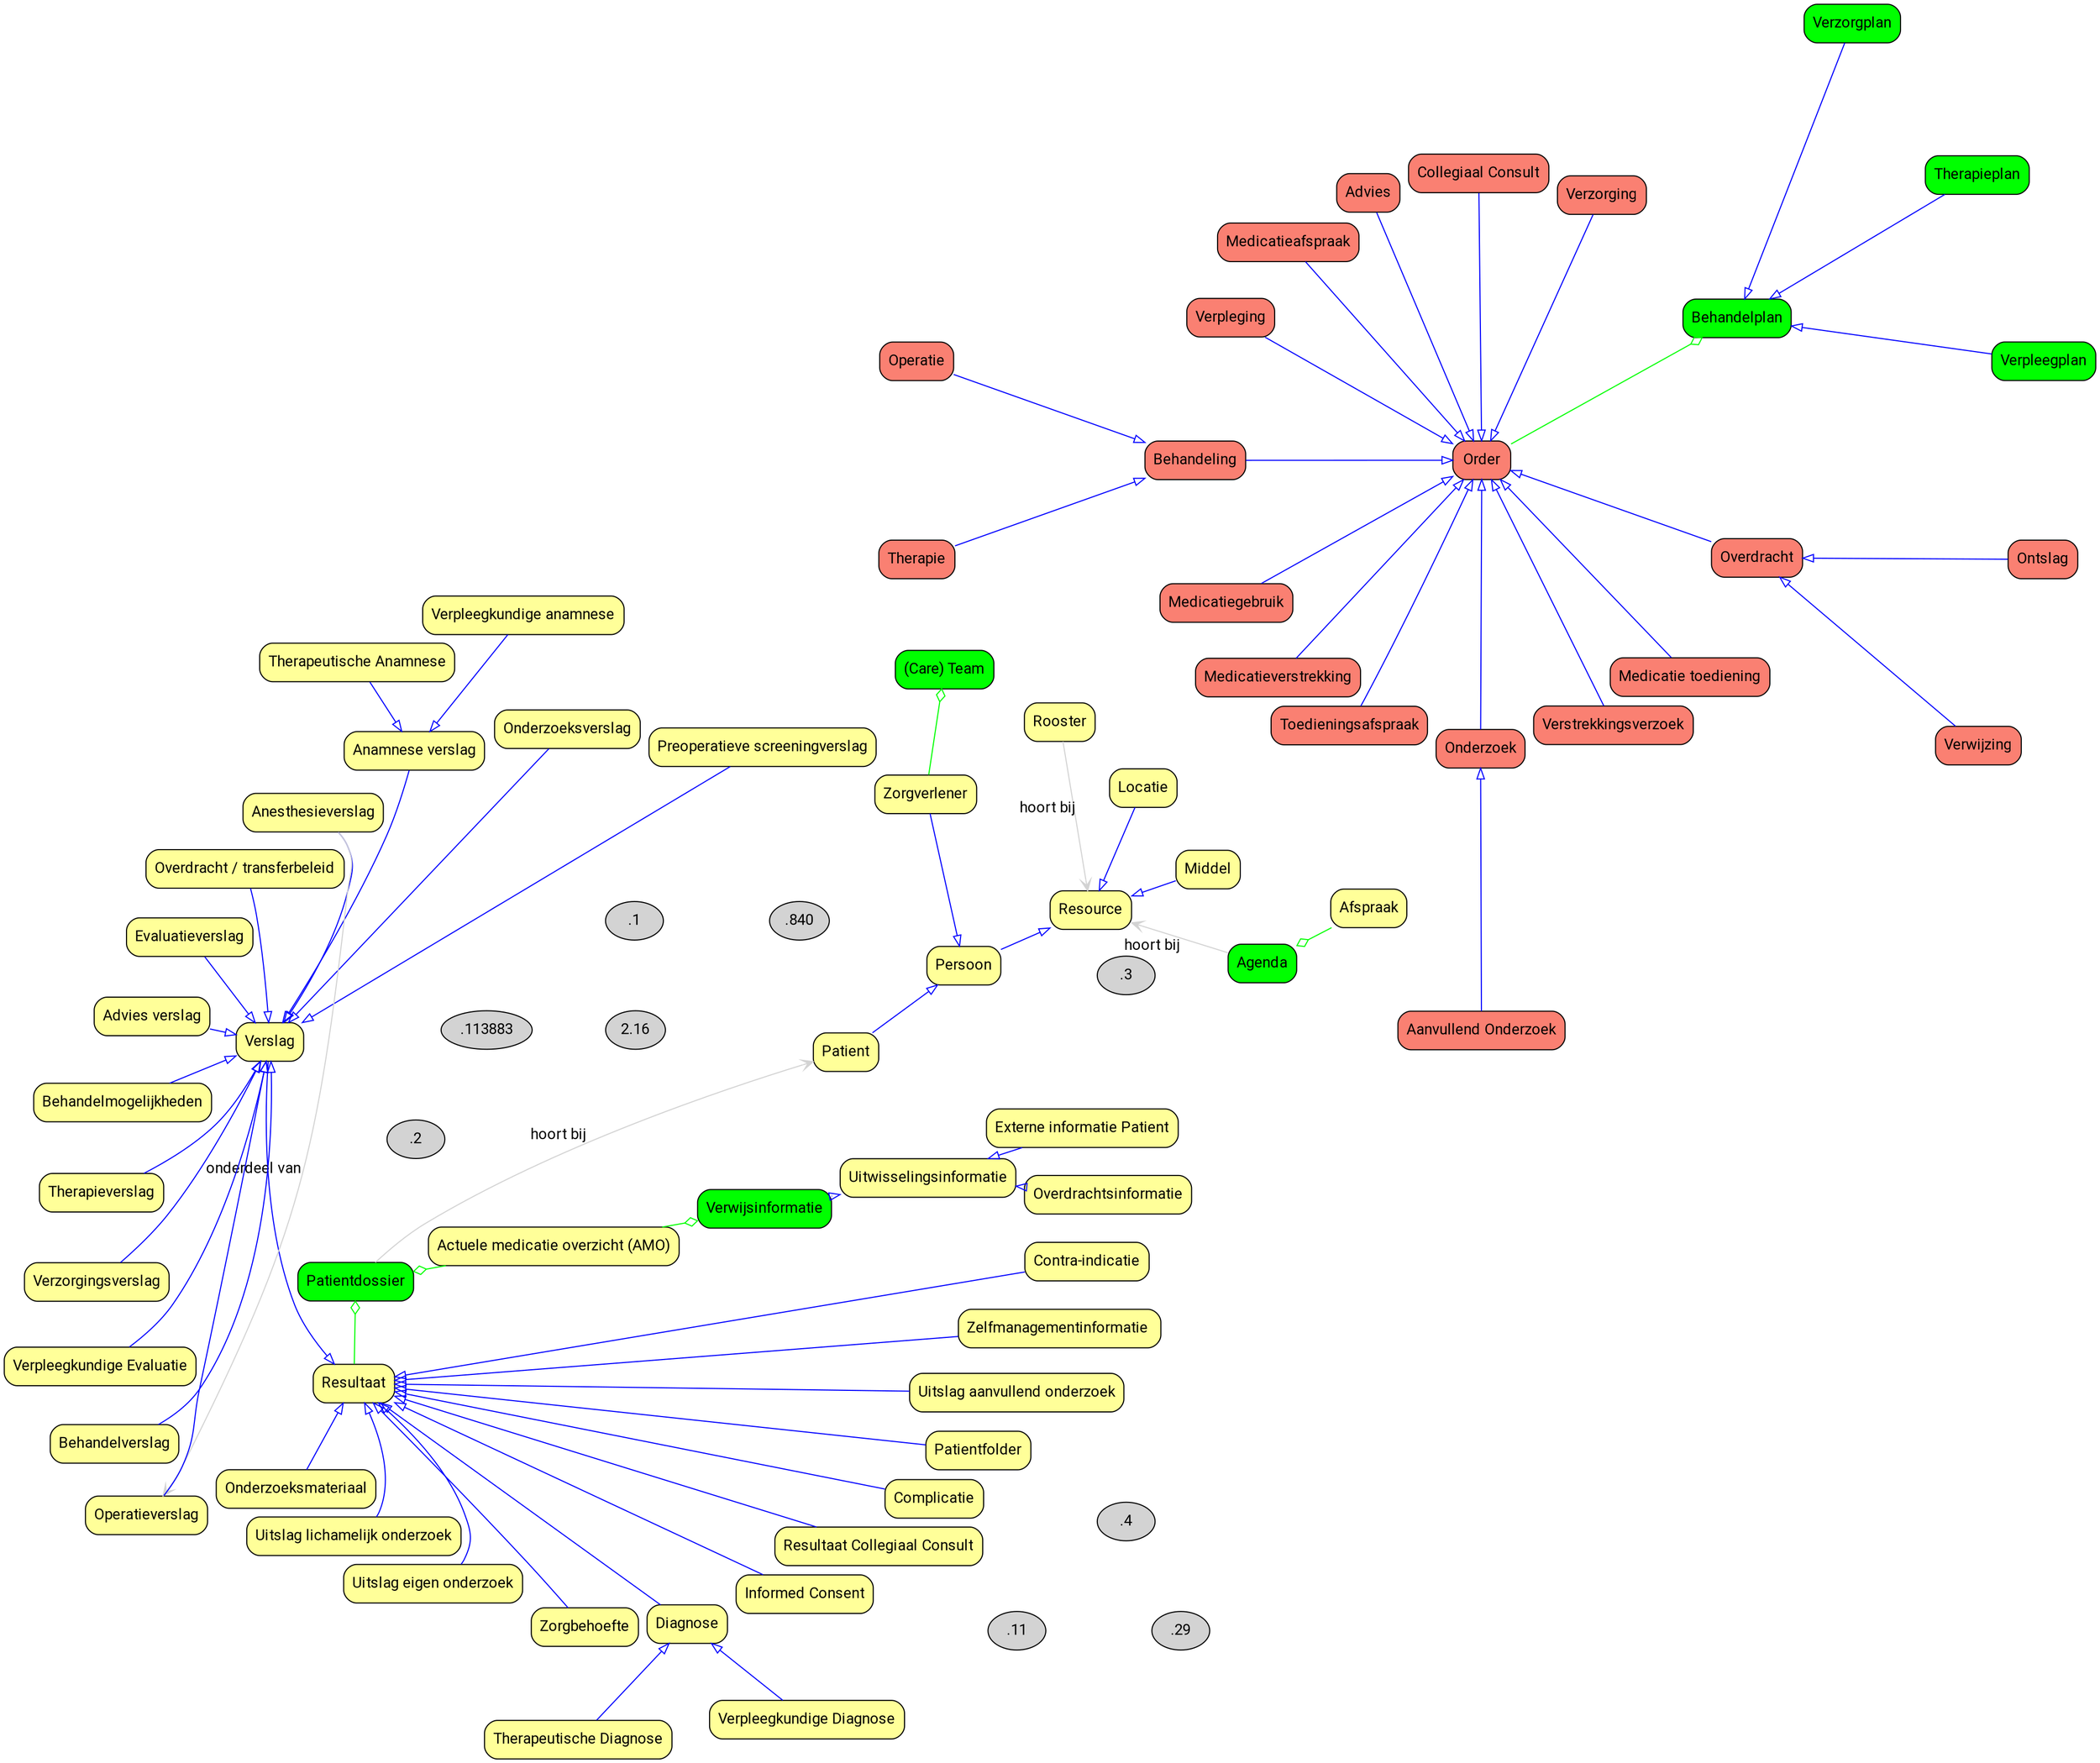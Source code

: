 
digraph{
layout=twopi;
graph [splines=true];
node [style="rounded,filled" fontname="Roboto"];
edge [fontname="Roboto" nodesep="1"];
overlap=false;
2526 [shape=rect fontcolor=black fillcolor=green label="Agenda" tooltip="Gaat over afspraken van precies 1 resource.&#10;Een groups agenda is een aggregatie van meerdere agenda's.&#10;&#10;<b>@MZ:</b>&#10;Elke plannen BA update het (betreffende) agenda en voegt een afspraak toe aan de agenda of planning.&#10;Een volledig geplande behandelplan heeft dus een planning (agenda) en de beschikbaarheid zit in regels staan ook in de roosters.&#10;&#10;Een behandelplan bevat meerdere behandelingen/onderzoeken die stuk voor stuk aangevraagd en gepland moeten worden (inclusief middelen). "];
				1710 [shape=rect fillcolor="#ffff99" label="Middel" tooltip="Spullen, goederen, apparaat "];
				1714 [shape=rect fontcolor=black fillcolor=salmon label="Operatie" tooltip="Informatie over de uit te voeren operatie (o.a. omschrijving, type, operateur, vereiste opname, vereiste conditie van pati?nt bijv. nuchter ja/nee, benodigde bloedproducten etc.) synoniem: ingreep "];
				1715 [shape=rect fillcolor="#ffff99" label="Preoperatieve screeningverslag" tooltip="Weergave van bevindingen uit preoperatieve screening. "];
				1718 [shape=rect fontcolor=black fillcolor=salmon label="Verzorging" tooltip=" "];
				1723 [shape=rect fillcolor="#ffff99" label="Verslag" tooltip=" "];
				1759 [shape=rect fillcolor="#ffff99" label="Onderzoeksmateriaal" tooltip="Materiaal is het resultaat van een biopt of bloedafname.&#10;&#10;Alle van het menselijk lichaam of van embryo (afgescheiden) cellen/bestanddelen, zoals een haar, weefsel, bloed, sputum, urine, etc. waarop aanvullend onderzoek kan worden verricht (t.b.v. diagnostiek en behandeling).&#10;&#10;Resultaat kan van alles zijn:&#10;<ul>&#10;<li>uitslag -&gt; verslag</li>&#10;<li>materiaal</li>&#10;</ul>&#10;&#10;Uit (onderzoeks)materiaal kunnen metingen worden gedaan die ruwe uitslagen geven (labuitslagen) of interpretaties / observaties (kleur e.d.)&#10;&#10;Verslag en Diagnose zijn interpretatie / beoordeling van ruwe observaties / uitslagen.&#10;&#10;Alias RDZ lichaamsmateriaal of materiaalgegevens.&#10;&#10;<b>Onderzoeksmateriaal is generieke versie van materiaal nodig voor onderzoek, dus kan lichaamsmateriaal(biopt, bloed) zijn, maar ook (rontgen)foto's.</b> "];
				1766 [shape=rect fillcolor="#ffff99" label="Resultaat" tooltip="Resultaat van een activiteit.&#10;Health Record Entries "];
				1779 [shape=rect fillcolor="#ffff99" label="Onderzoeksverslag" tooltip="Met elkaar samenhangende tekst en/of data en/of beelden bestaande uit een combinatie van aanvraaggegevens, beschrijving van het onderzoeksproces, ruwe onderzoeksgegevens en beoordeling van deze gegevens met bijbehorende motivatie. "];
				1809 [shape=rect fillcolor="#ffff99" label="Actuele medicatie overzicht (AMO)" tooltip="Een actuele lijst/momentopname van het medicatiegebruik door een patient.&#10;Er zijn verschillende typen te onderscheiden:&#10;? Medicatie anamnese &#10;? Opnamemedicatie&#10;? Ontslagmedicatie&#10;&#10;Aggregatie van iig:&#10;? Medicatieafspraak&#10;? Toediningsafspraak&#10;? Medicatiegebruik&#10;? (Contra-indicaties) "];
				1811 [shape=rect fontcolor=black fillcolor=salmon label="Order" tooltip="Een order is synoniem voor een aanvraag van iets (een activiteit). "];
				1821 [shape=rect fillcolor="#ffff99" label="Uitslag lichamelijk onderzoek" tooltip="Resultaat van waarnemingen (=observaties) van bepaalde lichamelijke functies zoals ademhaling, bloeddruk, hartslag, temperatuur, vochtbalans, reflexen of andere aspecten van lichamelijk functioneren.&#10;Waarnemingen kunnen worden gedaan in het kader van lichamelijk onderzoek of als onderdeel van anamnese, behandelplan of verpleegplan.&#10;Een waarneming kan gedaan worden door een mens of door een apparaat.&#10; "];
				1826 [shape=rect fillcolor="#ffff99" label="Uitslag eigen onderzoek" tooltip=" "];
				1841 [shape=rect fontcolor=black fillcolor=salmon label="Collegiaal Consult" tooltip="Verzoek tot opinie of advies van een collega/zorgverlener inzake diagnose of behandeling en terugrapportage van bevindingen. "];
				1842 [shape=rect fontcolor=black fillcolor=salmon label="Aanvullend Onderzoek" tooltip="Bevat alle informatie mbt de aanvraag en planning van het onderzoek. Dus inclusief type onderzoek.&#10;Zie Onderzoek. "];
				1848 [shape=rect fillcolor="#ffff99" label="Anamnese verslag" tooltip="Vraaggesprek tussen zorgverlener en pati?nt (of zijn/haar omgeving) waarbij de zorgverlener gerichte vragen stelt n.a.v. de zorgvraag.&#10;Er zijn diverse soorten anamneses. Naast een algemene verpleegkundige anamnese die wordt afgenomen bij klinische opname heeft elk specialisme een eigen anamnese. Naast specifieke medische klachten gaat een anamnese ook in op de omgeving (familieanamnese), voorgeschiedenis, leefgewoonten (intoxicaties, voeding), medicatie.&#10;De invulling hiervan is deels specialisme-specifiek. "];
				2197 [shape=rect fillcolor="#ffff99" label="Anesthesieverslag" tooltip="Weergave van het toedienen van anesthesie en verdere verloop van een operatie.&#10;Anesthesie= opheffen van gevoeligheid voor pijn door toedienen van medicijn. "];
				1860 [shape=rect fillcolor="#ffff99" label="Zorgbehoefte" tooltip="De vastgestelde zorgbehoefte van de patient "];
				1914 [shape=rect fillcolor="#ffff99" label="Overdracht / transferbeleid" tooltip="Specifieke vorm van Medisch beleid. "];
				1915 [shape=rect fontcolor=black fillcolor=salmon label="Verwijzing" tooltip="Informatie over de verwijzing zelf. met daarin o.a. de reden van verwijzing en verzoek om in de behoefte aan zorg of hulp te voorzien. "];
				1924 [shape=rect fillcolor="#ffff99" label="Overdrachtsinformatie" tooltip="Een selectie van gegevens uit het dossier bestemd voor de overdracht van de patient "];
				1938 [shape=rect fillcolor="#ffff99" label="Uitwisselingsinformatie" tooltip="De informatie die uitgewisseld wordt.&#10;ID366 Overdrachtinformatie.&#10;&#10;Uitwisselingsinformatie is de abstracte basis van alle informatieobjecten die zouden kunnen worden uitgewisseld.&#10;- of - dit is een aggregatie van een setje&#10;- of - dit is het beschikbaar maken van informatie via een artsenprotaal&#10;&#10;Het is bedoeld als verstuurinformatie. Uitwisseling zegt je verstuurt iets en ontvangt iets terug.&#10;&#10;Renamen naar Informatiesetje... Uitwisseling moet eruit. "];
				1946 [shape=rect fontcolor=black fillcolor=green label="Verwijsinformatie" tooltip="Verwijsinformatie waarmee de zorgverlener een patient naar een andere zorgverlener in een andere organisatie verwijst   Dit kan in de vorm van een brief, document, bericht, etc. "];
				1948 [shape=rect fontcolor=black fillcolor=salmon label="Ontslag" tooltip="Beeindigen van zorgverlening. Van een ontslag wordt o.a. vastgelegd: datum, naam zorgverlener die ontslag verleent, type ontslag (naar thuissituatie, overplaatsing, verwijzing, overlijden). "];
				2182 [shape=rect fillcolor="#ffff99" label="Evaluatieverslag" tooltip="Gesprek met de pati?nt bij het be?indigen van zorgverlening, waarin informatie wordt verstrekt over nazorg en waarin de mening en ervaringen van de pati?nt aan bod kan komen over verleende zorg. "];
				1968 [shape=rect fontcolor=black fillcolor=green label="Behandelplan" tooltip="Het plan tot het verlichten of wegnemen van gezondheidsklachten en gebreken volgens een bepaalde methode of inzicht met een vooropgezet doel.&#10;De invulling hiervan is specialisme-specifiek, maar kan wel over meerdere disciplines en specialismen heen gaan.&#10;&#10;Inclusief behandeldoel, behandelinformatie en instructie, e.g. patient moet 12 uur van tevoren niet gegeten hebben.&#10;&#10;&#10; "];
				1960 [shape=rect fontcolor=black fillcolor=green label="Patientdossier" tooltip="Aan een patient gerelateerde kenmerken/eigenschappen afkomstig van waarneming/onderzoek door een zorgverlener, die een of meer aspecten beschrijven van de medische conditie/toestand van een patient.&#10;De hier bedoelde kenmerken/eigenschappen hebben vaak een signalerende functie of zijn om andere redenen relevant als basisgegeven voor alle zorgverleners die in contact komen met de desbetreffende patient. o.a.:&#10;- Allergie&#10;- Overgevoeligheid/intolerantie&#10;- Intoxicaties (roken, drugs, alcohol)&#10;- Vaccinaties&#10;- Zwangerschap&#10;- Lengte, gewicht&#10;- Genetische kenmerken&#10;- Reanimatiebeleid, persoonlijke wensen&#10;&#10;Is aggregatie van alle patient gegevens(resultaten) en lijsten.&#10;&#10;Specialisaties of subsets, e.g.&#10;<ol>&#10;<li>Medisch dossier</li>&#10;<li>Kerndossier</li>&#10;<li>Verpleegkundig dossier</li>&#10;<li>Specialistisch</li>&#10;</ol> "];
				1965 [shape=rect fillcolor="#ffff99" label="Patient" tooltip="Administratieve informatie van de patient&#10;&#10;Administratieve informatie van de patient&#10;&#10;Een patiënt is een persoon die medische, paramedische of verpleegkundige zorg ontvangt van een zorgverlener.&#10;Van een patiënt worden o.a. opgeslagen:&#10;- Persoonsgegevens (BSN, Naam, Adres, Woonplaats)&#10;- Demografische gegevens (geboortedatum, meerling, burgerlijke staat, nationaliteit)&#10;- Contactgegevens (bijv. familie)&#10;- Huisartsgegevens (Naam, Adres, Woonplaats)&#10;- Verzekering gegevens (naam verzekeraar, polisnr)&#10;Deze gegevens worden (als geheel of als combinatie van ??n of meer hierboven opgesomde categorie?n) ook wel aangeduid met het begrip 'stamgegevens'. "];
				1969 [shape=rect fontcolor=black fillcolor=green label="Verpleegplan" tooltip="Het plan tot het verlenen van verpleegkundige zorg volgens een bepaalde methode of inzicht met een bepaald (verpleeg)doel.&#10;&#10;Barthelscore, Delirium Observatie Screening,  Diabetes Mellitius, Lijnsepsis, Pijnanamnese, Wond, Risico op ondervoeding, Risico Delier, Risico Decubitus, Checklist Stomazorg, Checklist Cardio, Lichaamsfuncties, Checklist Angio, Intoxicaties, Vochtbalans, Observatie (WCN) "];
				1983 [shape=rect fillcolor="#ffff99" label="Diagnose" tooltip="De naam van de ziekte of aandoening waaraan iemand verondersteld wordt te lijden.&#10;Er is onderscheid mogelijk naar type diagnose: differentiaaldiagnose (werkdiagnose) en einddiagnose (ontslagdiagnose).&#10;De invulling hiervan is specialisme-specifiek. "];
				1993 [shape=rect fillcolor="#ffff99" label="Informed Consent" tooltip="Ondertekende verklaring van een patient dat hij/zij instemt met datgene wat in de verklaring is vastgelegd (bijvoorbeeld inzake aard, aanpak en risico) m.b.t. een onderzoek, behandeling of operatie die de patiënt ondergaat.&#10;&#10; "];
				2014 [shape=rect fillcolor="#ffff99" label="Verpleegkundige anamnese" tooltip="Achtergrond en voorgeschiedenis van een pati?nt, achterhaald via systematische ondervraging, op moment van klinische intake/opname, gebruikt bij opstellen van verpleegkundig behandelplan.&#10;&#10;Dit bevat waarneming lichaamfuncties en andere resultaten&#10;Inclusief mogelijk Dieet &amp; Complicaties "];
				2080 [shape=rect fillcolor="#ffff99" label="Advies verslag" tooltip=" "];
				2095 [shape=rect fontcolor=black fillcolor=salmon label="Advies" tooltip=" "];
				2143 [shape=rect fillcolor="#ffff99" label="Resultaat Collegiaal Consult" tooltip=" "];
				2144 [shape=rect fillcolor="#ffff99" label="Behandelmogelijkheden" tooltip=" "];
				2146 [shape=rect fontcolor=black fillcolor=salmon label="Medicatieafspraak" tooltip="@GM/JPB: Een medicatieafspraak is het voorstel van een voorschrijver tot gebruik van medicatie door een pati?nt. "];
				1854 [shape=rect fillcolor="#ffff99" label="Externe informatie Patient" tooltip="Externe (medische) broninformatie van de patient. "];
				2196 [shape=rect fillcolor="#ffff99" label="Complicatie" tooltip="Onbedoelde en ongewenste uitkomsten tijdens of volgend op het handelen van een zorgverlener, die voor de gezondheid van de patient zodanig nadelig zijn dat aanpassing van het medisch (be)handelen noodzakelijk is, dan wel dat er sprake is van onherstelbare schade. "];
				2193 [shape=rect fillcolor="#ffff99" label="Patientfolder" tooltip="Informatie over ziekte en behandeling zoals deze wordt verstrekt aan de patiënt door een zorgverlener. "];
				2192 [shape=rect fillcolor="#ffff99" label="Uitslag aanvullend onderzoek" tooltip=" "];
				2180 [shape=rect fillcolor="#ffff99" label="Therapeutische Anamnese" tooltip=" "];
				2.16.840.1.113883.2.4.3.11.29.4.239 [shape=rect fillcolor="#ffff99" label="Zelfmanagementinformatie " tooltip="Nog door de behandelend arts te valideren informatie verkregen van de pati?nt als resultaat van zijn eigen zorgproces bijvoorbeeld meting, dagboek, foto, etc. Dit kan worden verkregen uit bijvoorbeeld ingevulde vragenlijsten of een persoonlijk gezondheidsdossier. "];
				2.16.840.1.113883.2.4.3.11.29.4.297 [shape=rect fillcolor="#ffff99" label="Locatie" tooltip="Plaats of ruimte "];
				2179 [shape=rect fontcolor=black fillcolor=green label="Therapieplan" tooltip="Inclusief behandeldoel.&#10;Inclusief behandelinformatie instructie, e.g. patient moet 12 uur van tevoeren niet gegeten hebben.&#10;&#10;?? Dit kan gezien worden als een super activiteit... "];
				2178 [shape=rect fillcolor="#ffff99" label="Therapieverslag" tooltip=" "];
				2176 [shape=rect fillcolor="#ffff99" label="Therapeutische Diagnose" tooltip=" "];
				2175 [shape=rect fontcolor=black fillcolor=salmon label="Therapie" tooltip="Informatie over de behandeling uitgevoerd door een specifieke discipline, o.a. fysiotherapie, radiotherapie, logopedie. "];
				2174 [shape=rect fontcolor=black fillcolor=green label="Verzorgplan" tooltip="Verzorgplan bevat het Dieet "];
				2166 [shape=rect fillcolor="#ffff99" label="Verzorgingsverslag" tooltip=" "];
				2165 [shape=rect fillcolor="#ffff99" label="Verpleegkundige Evaluatie" tooltip=" "];
				2164 [shape=rect fontcolor=black fillcolor=salmon label="Verpleging" tooltip="Een order is synoniem voor een aanvraag van iets (een activiteit). "];
				2163 [shape=rect fillcolor="#ffff99" label="Verpleegkundige Diagnose" tooltip=" "];
				2162 [shape=rect fillcolor="#ffff99" label="Behandelverslag" tooltip=" "];
				2161 [shape=rect fontcolor=black fillcolor=salmon label="Behandeling" tooltip=" "];
				2157 [shape=rect fontcolor=black fillcolor=salmon label="Medicatiegebruik" tooltip="@GM/JPB: Medicatiegebruik is een uitspraak over historisch, huidig of voorgenomen gebruik van een geneesmiddel. "];
				2155 [shape=rect fontcolor=black fillcolor=salmon label="Medicatieverstrekking" tooltip="@GM/JPB: Een verstrekking beschrijft het terhandgestelde geneesmiddel. "];
				2154 [shape=rect fontcolor=black fillcolor=salmon label="Toedieningsafspraak" tooltip="@GM/JPB: Een toedieningsafspraak is de gebruiks- (of toedienings-)instructie van de apotheker aan de pati?nt (of zijn vertegenwoordiger of toediener), waarbij een medicatieafspraak op een concreet niveau wordt ingevuld. "];
				1671 [shape=rect fontcolor=black fillcolor=salmon label="Onderzoek" tooltip="Van een uit te voeren onderzoek wordt o.a. vastgelegd: type onderzoek, te gebruiken methodiek, materialen, kosten, doorlooptijd.&#10;&#10;E.g. labaanvragen.&#10;Referentie tabel item&#10;Onderzoeksprofiel&#10;Beschrjiving van het type onderzoek "];
				1688 [shape=rect fillcolor="#ffff99" label="Afspraak" tooltip="Afspraakgegevens van de patient "];
				1695 [shape=rect fillcolor="#ffff99" label="Operatieverslag" tooltip="Weergave van het verloop van een uitgevoerde operatie, uitgevoerde verrichtingen, toegediende en verloren lichaamsmaterialen (vocht, bloed etc.), eventuele complicaties en eindresultaat van een operatie. "];
				2148 [shape=rect fillcolor="#ffff99" label="Contra-indicatie" tooltip="Aandoeningen, ziekte of klacht (= indicatie) waarbij bepaalde medicatie, niet (= contra-) mag worden toegepast. "];
				2149 [shape=rect fontcolor=black fillcolor=salmon label="Verstrekkingsverzoek" tooltip=" "];
				2150 [shape=rect fontcolor=black fillcolor=salmon label="Medicatie toediening" tooltip="Is toedieningsregistratie&#10;&#10;Informatie over aan een patient toegediende medicatie (o.a. medicijn, dosering, tijdstip, wijze van toediening, naam toediener)&#10; "];
				1684 [shape=rect fillcolor="#ffff99" label="Resource" tooltip=" "];
				1923 [shape=rect fontcolor=black fillcolor=salmon label="Overdracht" tooltip="Overdracht / Transfer (Order) "];
				1693 [shape=rect fillcolor="#ffff99" label="Rooster" tooltip="Schema waarop de verdeling van het werk over personen, middelen en/of locatie uitgedrukt in tijd is aangegeven&#10;&#10;Gaat over beschikbaarheid van 1 of meer resources. "];
				1726 [shape=rect fillcolor="#ffff99" label="Persoon" tooltip=" "];
				2181 [shape=rect fontcolor=black fillcolor=green label="(Care) Team" tooltip="E.g. voor palliatieve zorg of op een OK word een team van mensen gevormd. "];
				1689 [shape=rect fillcolor="#ffff99" label="Zorgverlener" tooltip="Persoon die beroepsmatig zorg verleent (in wat voor een vorm dan ook) uit hoofde van een bepaalde kwalificatie en/of goedkeuring hiertoe van een bevoegde instantie. "];
				2175->2161 [arrowhead=empty color=blue];
				1714->2161 [arrowhead=empty color=blue];
				1695->1723 [arrowhead=empty color=blue];
				2162->1723 [arrowhead=empty color=blue];
				2165->1723 [arrowhead=empty color=blue];
				2166->1723 [arrowhead=empty color=blue];
				2178->1723 [arrowhead=empty color=blue];
				1715->1723 [arrowhead=empty color=blue];
				2.16.840.1.113883.2.4.3.11.29.4.239->1766 [arrowhead=empty color=blue];
				2192->1766 [arrowhead=empty color=blue];
				2193->1766 [arrowhead=empty color=blue];
				2196->1766 [arrowhead=empty color=blue];
				1759->1766 [arrowhead=empty color=blue];
				1723->1766 [arrowhead=empty color=blue];
				1779->1723 [arrowhead=empty color=blue];
				1718->1811 [arrowhead=empty color=blue];
				2164->1811 [arrowhead=empty color=blue];
				2161->1811 [arrowhead=empty color=blue];
				2157->1811 [arrowhead=empty color=blue];
				2155->1811 [arrowhead=empty color=blue];
				2154->1811 [arrowhead=empty color=blue];
				1671->1811 [arrowhead=empty color=blue];
				1821->1766 [arrowhead=empty color=blue];
				1826->1766 [arrowhead=empty color=blue];
				1841->1811 [arrowhead=empty color=blue];
				1842->1671 [arrowhead=empty color=blue];
				2180->1848 [arrowhead=empty color=blue];
				1848->1723 [arrowhead=empty color=blue];
				2197->1723 [arrowhead=empty color=blue];
				2197->1695 [arrowhead=vee color=lightgray label="onderdeel van"];
				1860->1766 [arrowhead=empty color=blue];
				1914->1723 [arrowhead=empty color=blue];
				1854->1938 [arrowhead=empty color=blue];
				1924->1938 [arrowhead=empty color=blue];
				1946->1938 [arrowhead=empty color=blue];
				1809->1946 [arrowhead=odiamond color=green];
				2182->1723 [arrowhead=empty color=blue];
				1811->1968 [arrowhead=odiamond color=green];
				2174->1968 [arrowhead=empty color=blue];
				2179->1968 [arrowhead=empty color=blue];
				1809->1960 [arrowhead=odiamond color=green];
				1766->1960 [arrowhead=odiamond color=green];
				1960->1965 [arrowhead=vee color=lightgray label="hoort bij"];
				1969->1968 [arrowhead=empty color=blue];
				1983->1766 [arrowhead=empty color=blue];
				2163->1983 [arrowhead=empty color=blue];
				2176->1983 [arrowhead=empty color=blue];
				1993->1766 [arrowhead=empty color=blue];
				2014->1848 [arrowhead=empty color=blue];
				2080->1723 [arrowhead=empty color=blue];
				2095->1811 [arrowhead=empty color=blue];
				2143->1766 [arrowhead=empty color=blue];
				2144->1723 [arrowhead=empty color=blue];
				2146->1811 [arrowhead=empty color=blue];
				2148->1766 [arrowhead=empty color=blue];
				2149->1811 [arrowhead=empty color=blue];
				2150->1811 [arrowhead=empty color=blue];
				1710->1684 [arrowhead=empty color=blue];
				2.16.840.1.113883.2.4.3.11.29.4.297->1684 [arrowhead=empty color=blue];
				1915->1923 [arrowhead=empty color=blue];
				1923->1811 [arrowhead=empty color=blue];
				1948->1923 [arrowhead=empty color=blue];
				1693->1684 [arrowhead=vee color=lightgray label="hoort bij"];
				1726->1684 [arrowhead=empty color=blue];
				1965->1726 [arrowhead=empty color=blue];
				1689->1726 [arrowhead=empty color=blue];
				1689->2181 [arrowhead=odiamond color=green];
				1688->2526 [arrowhead=odiamond color=green];
				2526->1684 [arrowhead=vee color=lightgray label="hoort bij"];
				
}
	